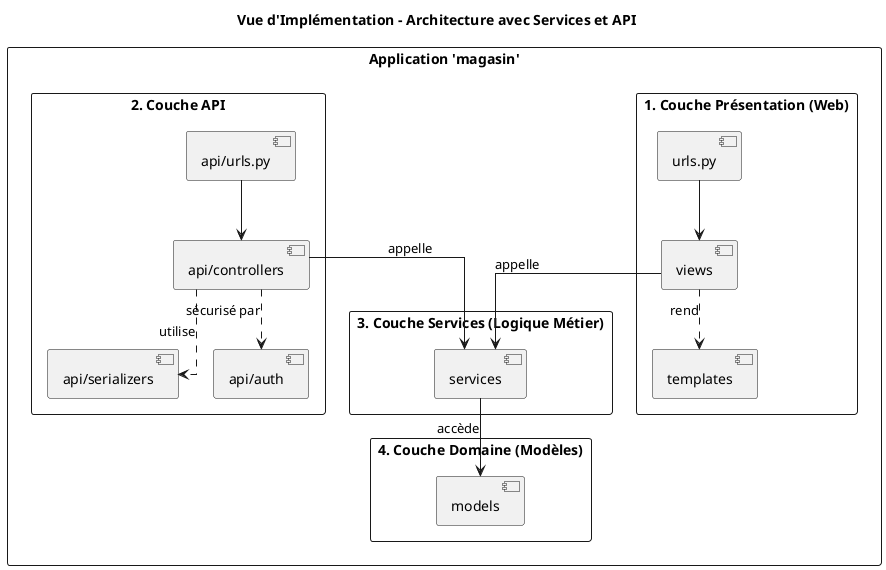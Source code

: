 @startuml vue-implementation
title "Vue d'Implémentation - Architecture avec Services et API"

skinparam linetype ortho
skinparam packageStyle rectangle

package "Application 'magasin'" {

    package "1. Couche Présentation (Web)" {
        component [views]
        component [templates]
        component [urls.py] as WebUrls
    }

    package "2. Couche API" {
        component [api/controllers] as ApiControllers
        component [api/serializers] as ApiSerializers
        component [api/auth] as ApiAuth
        component [api/urls.py] as ApiUrls
    }

    package "3. Couche Services (Logique Métier)" {
        component [services]
    }

    package "4. Couche Domaine (Modèles)" {
        component [models]
    }

    ' Dépendances
    WebUrls --> [views]
    ApiUrls --> ApiControllers

    [views] --> [services] : appelle
    ApiControllers --> [services] : appelle

    ApiControllers ..> ApiSerializers : utilise
    ApiControllers ..> ApiAuth : sécurisé par

    [services] --> [models] : accède

    [views] ..> [templates] : rend
}
@enduml
